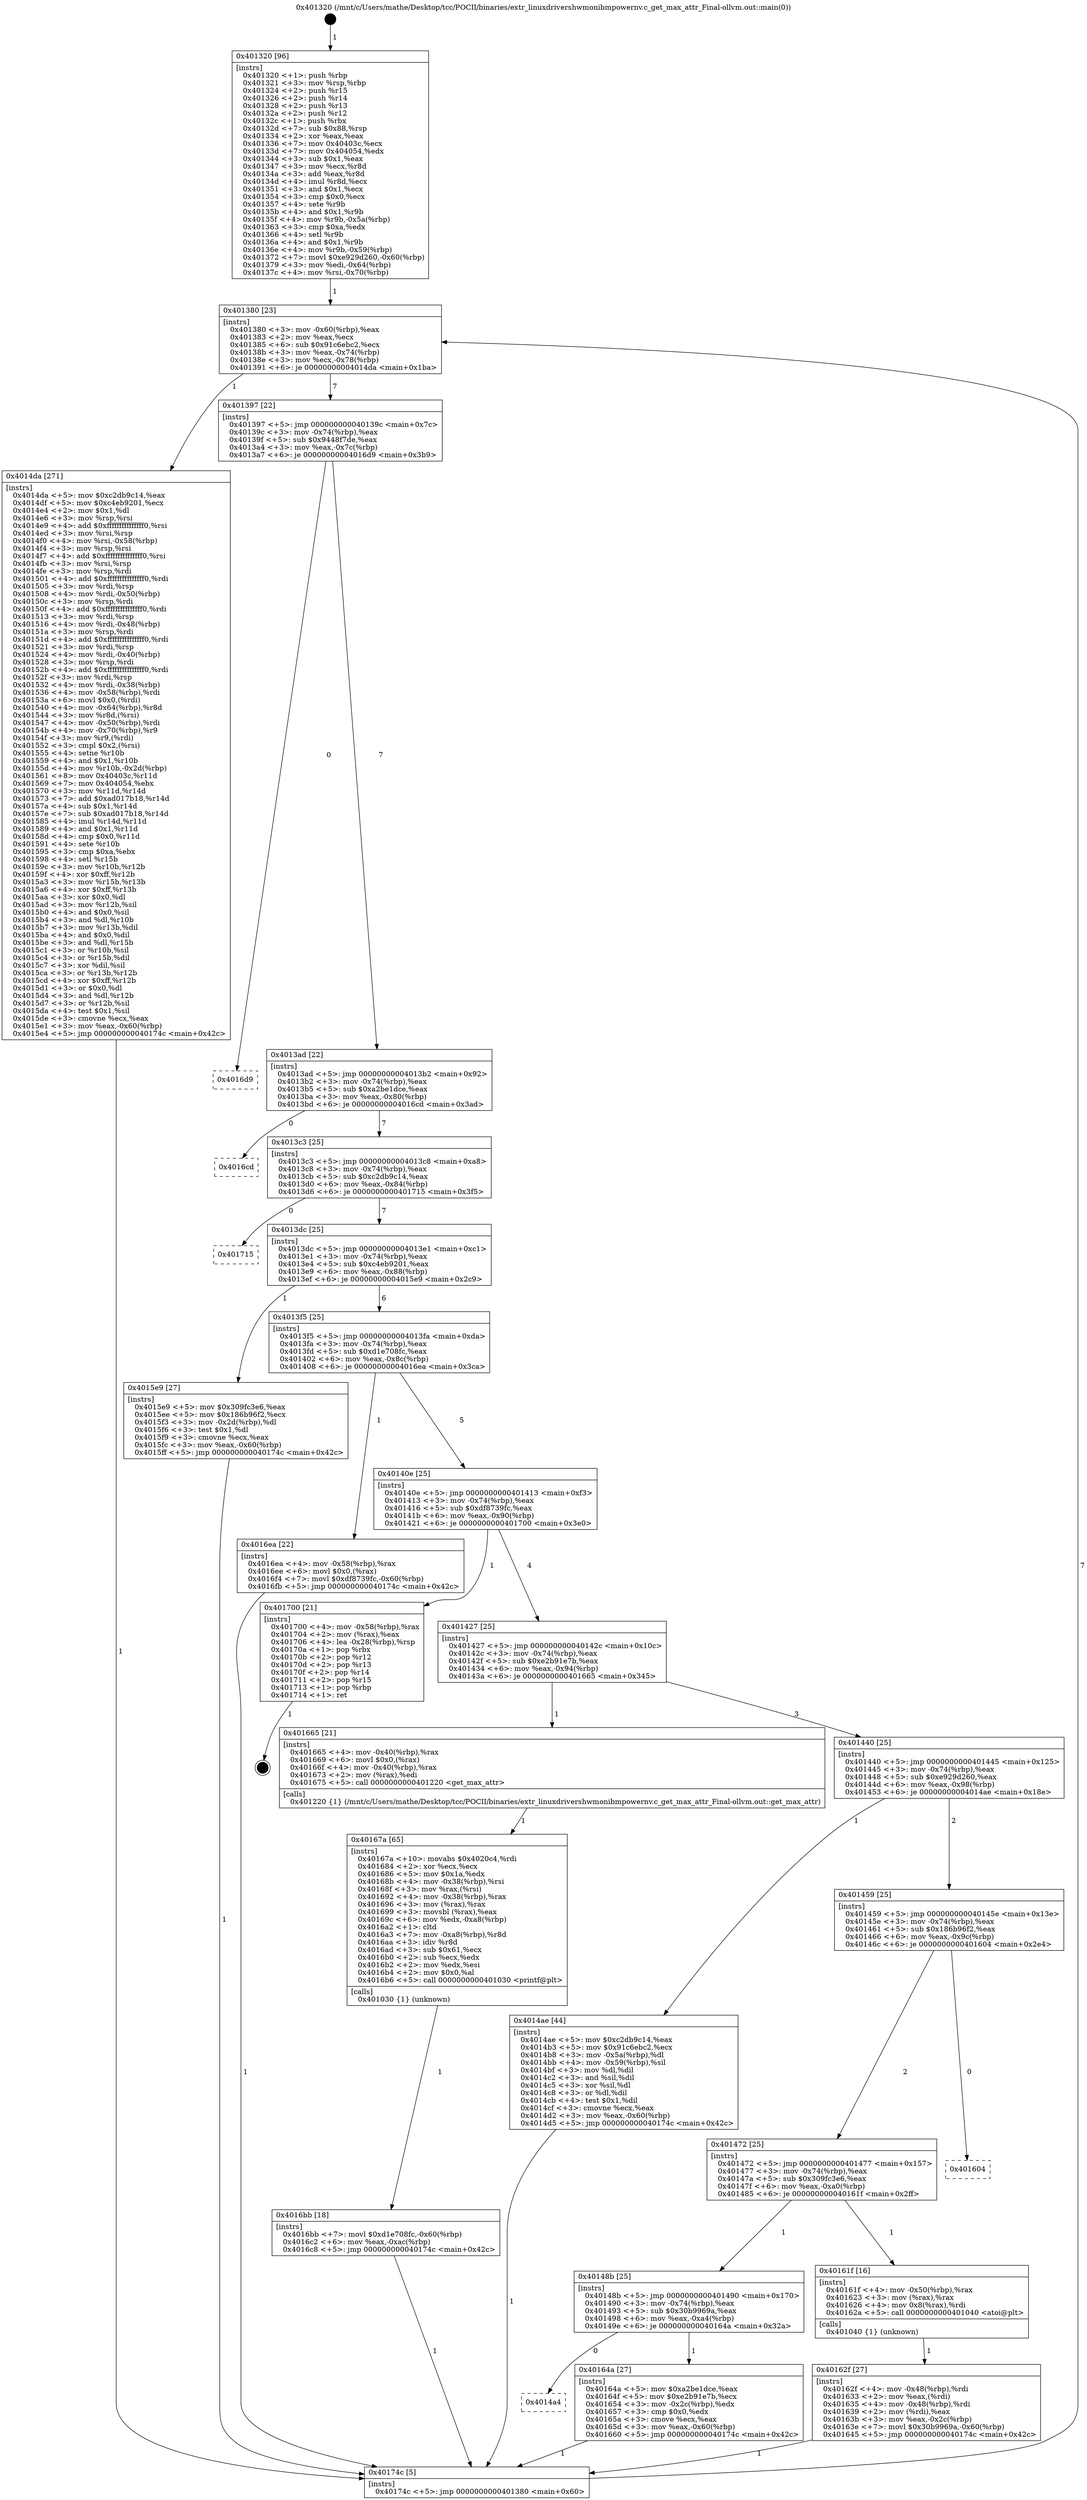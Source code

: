 digraph "0x401320" {
  label = "0x401320 (/mnt/c/Users/mathe/Desktop/tcc/POCII/binaries/extr_linuxdrivershwmonibmpowernv.c_get_max_attr_Final-ollvm.out::main(0))"
  labelloc = "t"
  node[shape=record]

  Entry [label="",width=0.3,height=0.3,shape=circle,fillcolor=black,style=filled]
  "0x401380" [label="{
     0x401380 [23]\l
     | [instrs]\l
     &nbsp;&nbsp;0x401380 \<+3\>: mov -0x60(%rbp),%eax\l
     &nbsp;&nbsp;0x401383 \<+2\>: mov %eax,%ecx\l
     &nbsp;&nbsp;0x401385 \<+6\>: sub $0x91c6ebc2,%ecx\l
     &nbsp;&nbsp;0x40138b \<+3\>: mov %eax,-0x74(%rbp)\l
     &nbsp;&nbsp;0x40138e \<+3\>: mov %ecx,-0x78(%rbp)\l
     &nbsp;&nbsp;0x401391 \<+6\>: je 00000000004014da \<main+0x1ba\>\l
  }"]
  "0x4014da" [label="{
     0x4014da [271]\l
     | [instrs]\l
     &nbsp;&nbsp;0x4014da \<+5\>: mov $0xc2db9c14,%eax\l
     &nbsp;&nbsp;0x4014df \<+5\>: mov $0xc4eb9201,%ecx\l
     &nbsp;&nbsp;0x4014e4 \<+2\>: mov $0x1,%dl\l
     &nbsp;&nbsp;0x4014e6 \<+3\>: mov %rsp,%rsi\l
     &nbsp;&nbsp;0x4014e9 \<+4\>: add $0xfffffffffffffff0,%rsi\l
     &nbsp;&nbsp;0x4014ed \<+3\>: mov %rsi,%rsp\l
     &nbsp;&nbsp;0x4014f0 \<+4\>: mov %rsi,-0x58(%rbp)\l
     &nbsp;&nbsp;0x4014f4 \<+3\>: mov %rsp,%rsi\l
     &nbsp;&nbsp;0x4014f7 \<+4\>: add $0xfffffffffffffff0,%rsi\l
     &nbsp;&nbsp;0x4014fb \<+3\>: mov %rsi,%rsp\l
     &nbsp;&nbsp;0x4014fe \<+3\>: mov %rsp,%rdi\l
     &nbsp;&nbsp;0x401501 \<+4\>: add $0xfffffffffffffff0,%rdi\l
     &nbsp;&nbsp;0x401505 \<+3\>: mov %rdi,%rsp\l
     &nbsp;&nbsp;0x401508 \<+4\>: mov %rdi,-0x50(%rbp)\l
     &nbsp;&nbsp;0x40150c \<+3\>: mov %rsp,%rdi\l
     &nbsp;&nbsp;0x40150f \<+4\>: add $0xfffffffffffffff0,%rdi\l
     &nbsp;&nbsp;0x401513 \<+3\>: mov %rdi,%rsp\l
     &nbsp;&nbsp;0x401516 \<+4\>: mov %rdi,-0x48(%rbp)\l
     &nbsp;&nbsp;0x40151a \<+3\>: mov %rsp,%rdi\l
     &nbsp;&nbsp;0x40151d \<+4\>: add $0xfffffffffffffff0,%rdi\l
     &nbsp;&nbsp;0x401521 \<+3\>: mov %rdi,%rsp\l
     &nbsp;&nbsp;0x401524 \<+4\>: mov %rdi,-0x40(%rbp)\l
     &nbsp;&nbsp;0x401528 \<+3\>: mov %rsp,%rdi\l
     &nbsp;&nbsp;0x40152b \<+4\>: add $0xfffffffffffffff0,%rdi\l
     &nbsp;&nbsp;0x40152f \<+3\>: mov %rdi,%rsp\l
     &nbsp;&nbsp;0x401532 \<+4\>: mov %rdi,-0x38(%rbp)\l
     &nbsp;&nbsp;0x401536 \<+4\>: mov -0x58(%rbp),%rdi\l
     &nbsp;&nbsp;0x40153a \<+6\>: movl $0x0,(%rdi)\l
     &nbsp;&nbsp;0x401540 \<+4\>: mov -0x64(%rbp),%r8d\l
     &nbsp;&nbsp;0x401544 \<+3\>: mov %r8d,(%rsi)\l
     &nbsp;&nbsp;0x401547 \<+4\>: mov -0x50(%rbp),%rdi\l
     &nbsp;&nbsp;0x40154b \<+4\>: mov -0x70(%rbp),%r9\l
     &nbsp;&nbsp;0x40154f \<+3\>: mov %r9,(%rdi)\l
     &nbsp;&nbsp;0x401552 \<+3\>: cmpl $0x2,(%rsi)\l
     &nbsp;&nbsp;0x401555 \<+4\>: setne %r10b\l
     &nbsp;&nbsp;0x401559 \<+4\>: and $0x1,%r10b\l
     &nbsp;&nbsp;0x40155d \<+4\>: mov %r10b,-0x2d(%rbp)\l
     &nbsp;&nbsp;0x401561 \<+8\>: mov 0x40403c,%r11d\l
     &nbsp;&nbsp;0x401569 \<+7\>: mov 0x404054,%ebx\l
     &nbsp;&nbsp;0x401570 \<+3\>: mov %r11d,%r14d\l
     &nbsp;&nbsp;0x401573 \<+7\>: add $0xad017b18,%r14d\l
     &nbsp;&nbsp;0x40157a \<+4\>: sub $0x1,%r14d\l
     &nbsp;&nbsp;0x40157e \<+7\>: sub $0xad017b18,%r14d\l
     &nbsp;&nbsp;0x401585 \<+4\>: imul %r14d,%r11d\l
     &nbsp;&nbsp;0x401589 \<+4\>: and $0x1,%r11d\l
     &nbsp;&nbsp;0x40158d \<+4\>: cmp $0x0,%r11d\l
     &nbsp;&nbsp;0x401591 \<+4\>: sete %r10b\l
     &nbsp;&nbsp;0x401595 \<+3\>: cmp $0xa,%ebx\l
     &nbsp;&nbsp;0x401598 \<+4\>: setl %r15b\l
     &nbsp;&nbsp;0x40159c \<+3\>: mov %r10b,%r12b\l
     &nbsp;&nbsp;0x40159f \<+4\>: xor $0xff,%r12b\l
     &nbsp;&nbsp;0x4015a3 \<+3\>: mov %r15b,%r13b\l
     &nbsp;&nbsp;0x4015a6 \<+4\>: xor $0xff,%r13b\l
     &nbsp;&nbsp;0x4015aa \<+3\>: xor $0x0,%dl\l
     &nbsp;&nbsp;0x4015ad \<+3\>: mov %r12b,%sil\l
     &nbsp;&nbsp;0x4015b0 \<+4\>: and $0x0,%sil\l
     &nbsp;&nbsp;0x4015b4 \<+3\>: and %dl,%r10b\l
     &nbsp;&nbsp;0x4015b7 \<+3\>: mov %r13b,%dil\l
     &nbsp;&nbsp;0x4015ba \<+4\>: and $0x0,%dil\l
     &nbsp;&nbsp;0x4015be \<+3\>: and %dl,%r15b\l
     &nbsp;&nbsp;0x4015c1 \<+3\>: or %r10b,%sil\l
     &nbsp;&nbsp;0x4015c4 \<+3\>: or %r15b,%dil\l
     &nbsp;&nbsp;0x4015c7 \<+3\>: xor %dil,%sil\l
     &nbsp;&nbsp;0x4015ca \<+3\>: or %r13b,%r12b\l
     &nbsp;&nbsp;0x4015cd \<+4\>: xor $0xff,%r12b\l
     &nbsp;&nbsp;0x4015d1 \<+3\>: or $0x0,%dl\l
     &nbsp;&nbsp;0x4015d4 \<+3\>: and %dl,%r12b\l
     &nbsp;&nbsp;0x4015d7 \<+3\>: or %r12b,%sil\l
     &nbsp;&nbsp;0x4015da \<+4\>: test $0x1,%sil\l
     &nbsp;&nbsp;0x4015de \<+3\>: cmovne %ecx,%eax\l
     &nbsp;&nbsp;0x4015e1 \<+3\>: mov %eax,-0x60(%rbp)\l
     &nbsp;&nbsp;0x4015e4 \<+5\>: jmp 000000000040174c \<main+0x42c\>\l
  }"]
  "0x401397" [label="{
     0x401397 [22]\l
     | [instrs]\l
     &nbsp;&nbsp;0x401397 \<+5\>: jmp 000000000040139c \<main+0x7c\>\l
     &nbsp;&nbsp;0x40139c \<+3\>: mov -0x74(%rbp),%eax\l
     &nbsp;&nbsp;0x40139f \<+5\>: sub $0x9448f7de,%eax\l
     &nbsp;&nbsp;0x4013a4 \<+3\>: mov %eax,-0x7c(%rbp)\l
     &nbsp;&nbsp;0x4013a7 \<+6\>: je 00000000004016d9 \<main+0x3b9\>\l
  }"]
  Exit [label="",width=0.3,height=0.3,shape=circle,fillcolor=black,style=filled,peripheries=2]
  "0x4016d9" [label="{
     0x4016d9\l
  }", style=dashed]
  "0x4013ad" [label="{
     0x4013ad [22]\l
     | [instrs]\l
     &nbsp;&nbsp;0x4013ad \<+5\>: jmp 00000000004013b2 \<main+0x92\>\l
     &nbsp;&nbsp;0x4013b2 \<+3\>: mov -0x74(%rbp),%eax\l
     &nbsp;&nbsp;0x4013b5 \<+5\>: sub $0xa2be1dce,%eax\l
     &nbsp;&nbsp;0x4013ba \<+3\>: mov %eax,-0x80(%rbp)\l
     &nbsp;&nbsp;0x4013bd \<+6\>: je 00000000004016cd \<main+0x3ad\>\l
  }"]
  "0x4016bb" [label="{
     0x4016bb [18]\l
     | [instrs]\l
     &nbsp;&nbsp;0x4016bb \<+7\>: movl $0xd1e708fc,-0x60(%rbp)\l
     &nbsp;&nbsp;0x4016c2 \<+6\>: mov %eax,-0xac(%rbp)\l
     &nbsp;&nbsp;0x4016c8 \<+5\>: jmp 000000000040174c \<main+0x42c\>\l
  }"]
  "0x4016cd" [label="{
     0x4016cd\l
  }", style=dashed]
  "0x4013c3" [label="{
     0x4013c3 [25]\l
     | [instrs]\l
     &nbsp;&nbsp;0x4013c3 \<+5\>: jmp 00000000004013c8 \<main+0xa8\>\l
     &nbsp;&nbsp;0x4013c8 \<+3\>: mov -0x74(%rbp),%eax\l
     &nbsp;&nbsp;0x4013cb \<+5\>: sub $0xc2db9c14,%eax\l
     &nbsp;&nbsp;0x4013d0 \<+6\>: mov %eax,-0x84(%rbp)\l
     &nbsp;&nbsp;0x4013d6 \<+6\>: je 0000000000401715 \<main+0x3f5\>\l
  }"]
  "0x40167a" [label="{
     0x40167a [65]\l
     | [instrs]\l
     &nbsp;&nbsp;0x40167a \<+10\>: movabs $0x4020c4,%rdi\l
     &nbsp;&nbsp;0x401684 \<+2\>: xor %ecx,%ecx\l
     &nbsp;&nbsp;0x401686 \<+5\>: mov $0x1a,%edx\l
     &nbsp;&nbsp;0x40168b \<+4\>: mov -0x38(%rbp),%rsi\l
     &nbsp;&nbsp;0x40168f \<+3\>: mov %rax,(%rsi)\l
     &nbsp;&nbsp;0x401692 \<+4\>: mov -0x38(%rbp),%rax\l
     &nbsp;&nbsp;0x401696 \<+3\>: mov (%rax),%rax\l
     &nbsp;&nbsp;0x401699 \<+3\>: movsbl (%rax),%eax\l
     &nbsp;&nbsp;0x40169c \<+6\>: mov %edx,-0xa8(%rbp)\l
     &nbsp;&nbsp;0x4016a2 \<+1\>: cltd\l
     &nbsp;&nbsp;0x4016a3 \<+7\>: mov -0xa8(%rbp),%r8d\l
     &nbsp;&nbsp;0x4016aa \<+3\>: idiv %r8d\l
     &nbsp;&nbsp;0x4016ad \<+3\>: sub $0x61,%ecx\l
     &nbsp;&nbsp;0x4016b0 \<+2\>: sub %ecx,%edx\l
     &nbsp;&nbsp;0x4016b2 \<+2\>: mov %edx,%esi\l
     &nbsp;&nbsp;0x4016b4 \<+2\>: mov $0x0,%al\l
     &nbsp;&nbsp;0x4016b6 \<+5\>: call 0000000000401030 \<printf@plt\>\l
     | [calls]\l
     &nbsp;&nbsp;0x401030 \{1\} (unknown)\l
  }"]
  "0x401715" [label="{
     0x401715\l
  }", style=dashed]
  "0x4013dc" [label="{
     0x4013dc [25]\l
     | [instrs]\l
     &nbsp;&nbsp;0x4013dc \<+5\>: jmp 00000000004013e1 \<main+0xc1\>\l
     &nbsp;&nbsp;0x4013e1 \<+3\>: mov -0x74(%rbp),%eax\l
     &nbsp;&nbsp;0x4013e4 \<+5\>: sub $0xc4eb9201,%eax\l
     &nbsp;&nbsp;0x4013e9 \<+6\>: mov %eax,-0x88(%rbp)\l
     &nbsp;&nbsp;0x4013ef \<+6\>: je 00000000004015e9 \<main+0x2c9\>\l
  }"]
  "0x4014a4" [label="{
     0x4014a4\l
  }", style=dashed]
  "0x4015e9" [label="{
     0x4015e9 [27]\l
     | [instrs]\l
     &nbsp;&nbsp;0x4015e9 \<+5\>: mov $0x309fc3e6,%eax\l
     &nbsp;&nbsp;0x4015ee \<+5\>: mov $0x186b96f2,%ecx\l
     &nbsp;&nbsp;0x4015f3 \<+3\>: mov -0x2d(%rbp),%dl\l
     &nbsp;&nbsp;0x4015f6 \<+3\>: test $0x1,%dl\l
     &nbsp;&nbsp;0x4015f9 \<+3\>: cmovne %ecx,%eax\l
     &nbsp;&nbsp;0x4015fc \<+3\>: mov %eax,-0x60(%rbp)\l
     &nbsp;&nbsp;0x4015ff \<+5\>: jmp 000000000040174c \<main+0x42c\>\l
  }"]
  "0x4013f5" [label="{
     0x4013f5 [25]\l
     | [instrs]\l
     &nbsp;&nbsp;0x4013f5 \<+5\>: jmp 00000000004013fa \<main+0xda\>\l
     &nbsp;&nbsp;0x4013fa \<+3\>: mov -0x74(%rbp),%eax\l
     &nbsp;&nbsp;0x4013fd \<+5\>: sub $0xd1e708fc,%eax\l
     &nbsp;&nbsp;0x401402 \<+6\>: mov %eax,-0x8c(%rbp)\l
     &nbsp;&nbsp;0x401408 \<+6\>: je 00000000004016ea \<main+0x3ca\>\l
  }"]
  "0x40164a" [label="{
     0x40164a [27]\l
     | [instrs]\l
     &nbsp;&nbsp;0x40164a \<+5\>: mov $0xa2be1dce,%eax\l
     &nbsp;&nbsp;0x40164f \<+5\>: mov $0xe2b91e7b,%ecx\l
     &nbsp;&nbsp;0x401654 \<+3\>: mov -0x2c(%rbp),%edx\l
     &nbsp;&nbsp;0x401657 \<+3\>: cmp $0x0,%edx\l
     &nbsp;&nbsp;0x40165a \<+3\>: cmove %ecx,%eax\l
     &nbsp;&nbsp;0x40165d \<+3\>: mov %eax,-0x60(%rbp)\l
     &nbsp;&nbsp;0x401660 \<+5\>: jmp 000000000040174c \<main+0x42c\>\l
  }"]
  "0x4016ea" [label="{
     0x4016ea [22]\l
     | [instrs]\l
     &nbsp;&nbsp;0x4016ea \<+4\>: mov -0x58(%rbp),%rax\l
     &nbsp;&nbsp;0x4016ee \<+6\>: movl $0x0,(%rax)\l
     &nbsp;&nbsp;0x4016f4 \<+7\>: movl $0xdf8739fc,-0x60(%rbp)\l
     &nbsp;&nbsp;0x4016fb \<+5\>: jmp 000000000040174c \<main+0x42c\>\l
  }"]
  "0x40140e" [label="{
     0x40140e [25]\l
     | [instrs]\l
     &nbsp;&nbsp;0x40140e \<+5\>: jmp 0000000000401413 \<main+0xf3\>\l
     &nbsp;&nbsp;0x401413 \<+3\>: mov -0x74(%rbp),%eax\l
     &nbsp;&nbsp;0x401416 \<+5\>: sub $0xdf8739fc,%eax\l
     &nbsp;&nbsp;0x40141b \<+6\>: mov %eax,-0x90(%rbp)\l
     &nbsp;&nbsp;0x401421 \<+6\>: je 0000000000401700 \<main+0x3e0\>\l
  }"]
  "0x40162f" [label="{
     0x40162f [27]\l
     | [instrs]\l
     &nbsp;&nbsp;0x40162f \<+4\>: mov -0x48(%rbp),%rdi\l
     &nbsp;&nbsp;0x401633 \<+2\>: mov %eax,(%rdi)\l
     &nbsp;&nbsp;0x401635 \<+4\>: mov -0x48(%rbp),%rdi\l
     &nbsp;&nbsp;0x401639 \<+2\>: mov (%rdi),%eax\l
     &nbsp;&nbsp;0x40163b \<+3\>: mov %eax,-0x2c(%rbp)\l
     &nbsp;&nbsp;0x40163e \<+7\>: movl $0x30b9969a,-0x60(%rbp)\l
     &nbsp;&nbsp;0x401645 \<+5\>: jmp 000000000040174c \<main+0x42c\>\l
  }"]
  "0x401700" [label="{
     0x401700 [21]\l
     | [instrs]\l
     &nbsp;&nbsp;0x401700 \<+4\>: mov -0x58(%rbp),%rax\l
     &nbsp;&nbsp;0x401704 \<+2\>: mov (%rax),%eax\l
     &nbsp;&nbsp;0x401706 \<+4\>: lea -0x28(%rbp),%rsp\l
     &nbsp;&nbsp;0x40170a \<+1\>: pop %rbx\l
     &nbsp;&nbsp;0x40170b \<+2\>: pop %r12\l
     &nbsp;&nbsp;0x40170d \<+2\>: pop %r13\l
     &nbsp;&nbsp;0x40170f \<+2\>: pop %r14\l
     &nbsp;&nbsp;0x401711 \<+2\>: pop %r15\l
     &nbsp;&nbsp;0x401713 \<+1\>: pop %rbp\l
     &nbsp;&nbsp;0x401714 \<+1\>: ret\l
  }"]
  "0x401427" [label="{
     0x401427 [25]\l
     | [instrs]\l
     &nbsp;&nbsp;0x401427 \<+5\>: jmp 000000000040142c \<main+0x10c\>\l
     &nbsp;&nbsp;0x40142c \<+3\>: mov -0x74(%rbp),%eax\l
     &nbsp;&nbsp;0x40142f \<+5\>: sub $0xe2b91e7b,%eax\l
     &nbsp;&nbsp;0x401434 \<+6\>: mov %eax,-0x94(%rbp)\l
     &nbsp;&nbsp;0x40143a \<+6\>: je 0000000000401665 \<main+0x345\>\l
  }"]
  "0x40148b" [label="{
     0x40148b [25]\l
     | [instrs]\l
     &nbsp;&nbsp;0x40148b \<+5\>: jmp 0000000000401490 \<main+0x170\>\l
     &nbsp;&nbsp;0x401490 \<+3\>: mov -0x74(%rbp),%eax\l
     &nbsp;&nbsp;0x401493 \<+5\>: sub $0x30b9969a,%eax\l
     &nbsp;&nbsp;0x401498 \<+6\>: mov %eax,-0xa4(%rbp)\l
     &nbsp;&nbsp;0x40149e \<+6\>: je 000000000040164a \<main+0x32a\>\l
  }"]
  "0x401665" [label="{
     0x401665 [21]\l
     | [instrs]\l
     &nbsp;&nbsp;0x401665 \<+4\>: mov -0x40(%rbp),%rax\l
     &nbsp;&nbsp;0x401669 \<+6\>: movl $0x0,(%rax)\l
     &nbsp;&nbsp;0x40166f \<+4\>: mov -0x40(%rbp),%rax\l
     &nbsp;&nbsp;0x401673 \<+2\>: mov (%rax),%edi\l
     &nbsp;&nbsp;0x401675 \<+5\>: call 0000000000401220 \<get_max_attr\>\l
     | [calls]\l
     &nbsp;&nbsp;0x401220 \{1\} (/mnt/c/Users/mathe/Desktop/tcc/POCII/binaries/extr_linuxdrivershwmonibmpowernv.c_get_max_attr_Final-ollvm.out::get_max_attr)\l
  }"]
  "0x401440" [label="{
     0x401440 [25]\l
     | [instrs]\l
     &nbsp;&nbsp;0x401440 \<+5\>: jmp 0000000000401445 \<main+0x125\>\l
     &nbsp;&nbsp;0x401445 \<+3\>: mov -0x74(%rbp),%eax\l
     &nbsp;&nbsp;0x401448 \<+5\>: sub $0xe929d260,%eax\l
     &nbsp;&nbsp;0x40144d \<+6\>: mov %eax,-0x98(%rbp)\l
     &nbsp;&nbsp;0x401453 \<+6\>: je 00000000004014ae \<main+0x18e\>\l
  }"]
  "0x40161f" [label="{
     0x40161f [16]\l
     | [instrs]\l
     &nbsp;&nbsp;0x40161f \<+4\>: mov -0x50(%rbp),%rax\l
     &nbsp;&nbsp;0x401623 \<+3\>: mov (%rax),%rax\l
     &nbsp;&nbsp;0x401626 \<+4\>: mov 0x8(%rax),%rdi\l
     &nbsp;&nbsp;0x40162a \<+5\>: call 0000000000401040 \<atoi@plt\>\l
     | [calls]\l
     &nbsp;&nbsp;0x401040 \{1\} (unknown)\l
  }"]
  "0x4014ae" [label="{
     0x4014ae [44]\l
     | [instrs]\l
     &nbsp;&nbsp;0x4014ae \<+5\>: mov $0xc2db9c14,%eax\l
     &nbsp;&nbsp;0x4014b3 \<+5\>: mov $0x91c6ebc2,%ecx\l
     &nbsp;&nbsp;0x4014b8 \<+3\>: mov -0x5a(%rbp),%dl\l
     &nbsp;&nbsp;0x4014bb \<+4\>: mov -0x59(%rbp),%sil\l
     &nbsp;&nbsp;0x4014bf \<+3\>: mov %dl,%dil\l
     &nbsp;&nbsp;0x4014c2 \<+3\>: and %sil,%dil\l
     &nbsp;&nbsp;0x4014c5 \<+3\>: xor %sil,%dl\l
     &nbsp;&nbsp;0x4014c8 \<+3\>: or %dl,%dil\l
     &nbsp;&nbsp;0x4014cb \<+4\>: test $0x1,%dil\l
     &nbsp;&nbsp;0x4014cf \<+3\>: cmovne %ecx,%eax\l
     &nbsp;&nbsp;0x4014d2 \<+3\>: mov %eax,-0x60(%rbp)\l
     &nbsp;&nbsp;0x4014d5 \<+5\>: jmp 000000000040174c \<main+0x42c\>\l
  }"]
  "0x401459" [label="{
     0x401459 [25]\l
     | [instrs]\l
     &nbsp;&nbsp;0x401459 \<+5\>: jmp 000000000040145e \<main+0x13e\>\l
     &nbsp;&nbsp;0x40145e \<+3\>: mov -0x74(%rbp),%eax\l
     &nbsp;&nbsp;0x401461 \<+5\>: sub $0x186b96f2,%eax\l
     &nbsp;&nbsp;0x401466 \<+6\>: mov %eax,-0x9c(%rbp)\l
     &nbsp;&nbsp;0x40146c \<+6\>: je 0000000000401604 \<main+0x2e4\>\l
  }"]
  "0x40174c" [label="{
     0x40174c [5]\l
     | [instrs]\l
     &nbsp;&nbsp;0x40174c \<+5\>: jmp 0000000000401380 \<main+0x60\>\l
  }"]
  "0x401320" [label="{
     0x401320 [96]\l
     | [instrs]\l
     &nbsp;&nbsp;0x401320 \<+1\>: push %rbp\l
     &nbsp;&nbsp;0x401321 \<+3\>: mov %rsp,%rbp\l
     &nbsp;&nbsp;0x401324 \<+2\>: push %r15\l
     &nbsp;&nbsp;0x401326 \<+2\>: push %r14\l
     &nbsp;&nbsp;0x401328 \<+2\>: push %r13\l
     &nbsp;&nbsp;0x40132a \<+2\>: push %r12\l
     &nbsp;&nbsp;0x40132c \<+1\>: push %rbx\l
     &nbsp;&nbsp;0x40132d \<+7\>: sub $0x88,%rsp\l
     &nbsp;&nbsp;0x401334 \<+2\>: xor %eax,%eax\l
     &nbsp;&nbsp;0x401336 \<+7\>: mov 0x40403c,%ecx\l
     &nbsp;&nbsp;0x40133d \<+7\>: mov 0x404054,%edx\l
     &nbsp;&nbsp;0x401344 \<+3\>: sub $0x1,%eax\l
     &nbsp;&nbsp;0x401347 \<+3\>: mov %ecx,%r8d\l
     &nbsp;&nbsp;0x40134a \<+3\>: add %eax,%r8d\l
     &nbsp;&nbsp;0x40134d \<+4\>: imul %r8d,%ecx\l
     &nbsp;&nbsp;0x401351 \<+3\>: and $0x1,%ecx\l
     &nbsp;&nbsp;0x401354 \<+3\>: cmp $0x0,%ecx\l
     &nbsp;&nbsp;0x401357 \<+4\>: sete %r9b\l
     &nbsp;&nbsp;0x40135b \<+4\>: and $0x1,%r9b\l
     &nbsp;&nbsp;0x40135f \<+4\>: mov %r9b,-0x5a(%rbp)\l
     &nbsp;&nbsp;0x401363 \<+3\>: cmp $0xa,%edx\l
     &nbsp;&nbsp;0x401366 \<+4\>: setl %r9b\l
     &nbsp;&nbsp;0x40136a \<+4\>: and $0x1,%r9b\l
     &nbsp;&nbsp;0x40136e \<+4\>: mov %r9b,-0x59(%rbp)\l
     &nbsp;&nbsp;0x401372 \<+7\>: movl $0xe929d260,-0x60(%rbp)\l
     &nbsp;&nbsp;0x401379 \<+3\>: mov %edi,-0x64(%rbp)\l
     &nbsp;&nbsp;0x40137c \<+4\>: mov %rsi,-0x70(%rbp)\l
  }"]
  "0x401472" [label="{
     0x401472 [25]\l
     | [instrs]\l
     &nbsp;&nbsp;0x401472 \<+5\>: jmp 0000000000401477 \<main+0x157\>\l
     &nbsp;&nbsp;0x401477 \<+3\>: mov -0x74(%rbp),%eax\l
     &nbsp;&nbsp;0x40147a \<+5\>: sub $0x309fc3e6,%eax\l
     &nbsp;&nbsp;0x40147f \<+6\>: mov %eax,-0xa0(%rbp)\l
     &nbsp;&nbsp;0x401485 \<+6\>: je 000000000040161f \<main+0x2ff\>\l
  }"]
  "0x401604" [label="{
     0x401604\l
  }", style=dashed]
  Entry -> "0x401320" [label=" 1"]
  "0x401380" -> "0x4014da" [label=" 1"]
  "0x401380" -> "0x401397" [label=" 7"]
  "0x401700" -> Exit [label=" 1"]
  "0x401397" -> "0x4016d9" [label=" 0"]
  "0x401397" -> "0x4013ad" [label=" 7"]
  "0x4016ea" -> "0x40174c" [label=" 1"]
  "0x4013ad" -> "0x4016cd" [label=" 0"]
  "0x4013ad" -> "0x4013c3" [label=" 7"]
  "0x4016bb" -> "0x40174c" [label=" 1"]
  "0x4013c3" -> "0x401715" [label=" 0"]
  "0x4013c3" -> "0x4013dc" [label=" 7"]
  "0x40167a" -> "0x4016bb" [label=" 1"]
  "0x4013dc" -> "0x4015e9" [label=" 1"]
  "0x4013dc" -> "0x4013f5" [label=" 6"]
  "0x401665" -> "0x40167a" [label=" 1"]
  "0x4013f5" -> "0x4016ea" [label=" 1"]
  "0x4013f5" -> "0x40140e" [label=" 5"]
  "0x40164a" -> "0x40174c" [label=" 1"]
  "0x40140e" -> "0x401700" [label=" 1"]
  "0x40140e" -> "0x401427" [label=" 4"]
  "0x40148b" -> "0x40164a" [label=" 1"]
  "0x401427" -> "0x401665" [label=" 1"]
  "0x401427" -> "0x401440" [label=" 3"]
  "0x40148b" -> "0x4014a4" [label=" 0"]
  "0x401440" -> "0x4014ae" [label=" 1"]
  "0x401440" -> "0x401459" [label=" 2"]
  "0x4014ae" -> "0x40174c" [label=" 1"]
  "0x401320" -> "0x401380" [label=" 1"]
  "0x40174c" -> "0x401380" [label=" 7"]
  "0x40162f" -> "0x40174c" [label=" 1"]
  "0x4014da" -> "0x40174c" [label=" 1"]
  "0x4015e9" -> "0x40174c" [label=" 1"]
  "0x401472" -> "0x40148b" [label=" 1"]
  "0x401459" -> "0x401604" [label=" 0"]
  "0x401459" -> "0x401472" [label=" 2"]
  "0x40161f" -> "0x40162f" [label=" 1"]
  "0x401472" -> "0x40161f" [label=" 1"]
}
